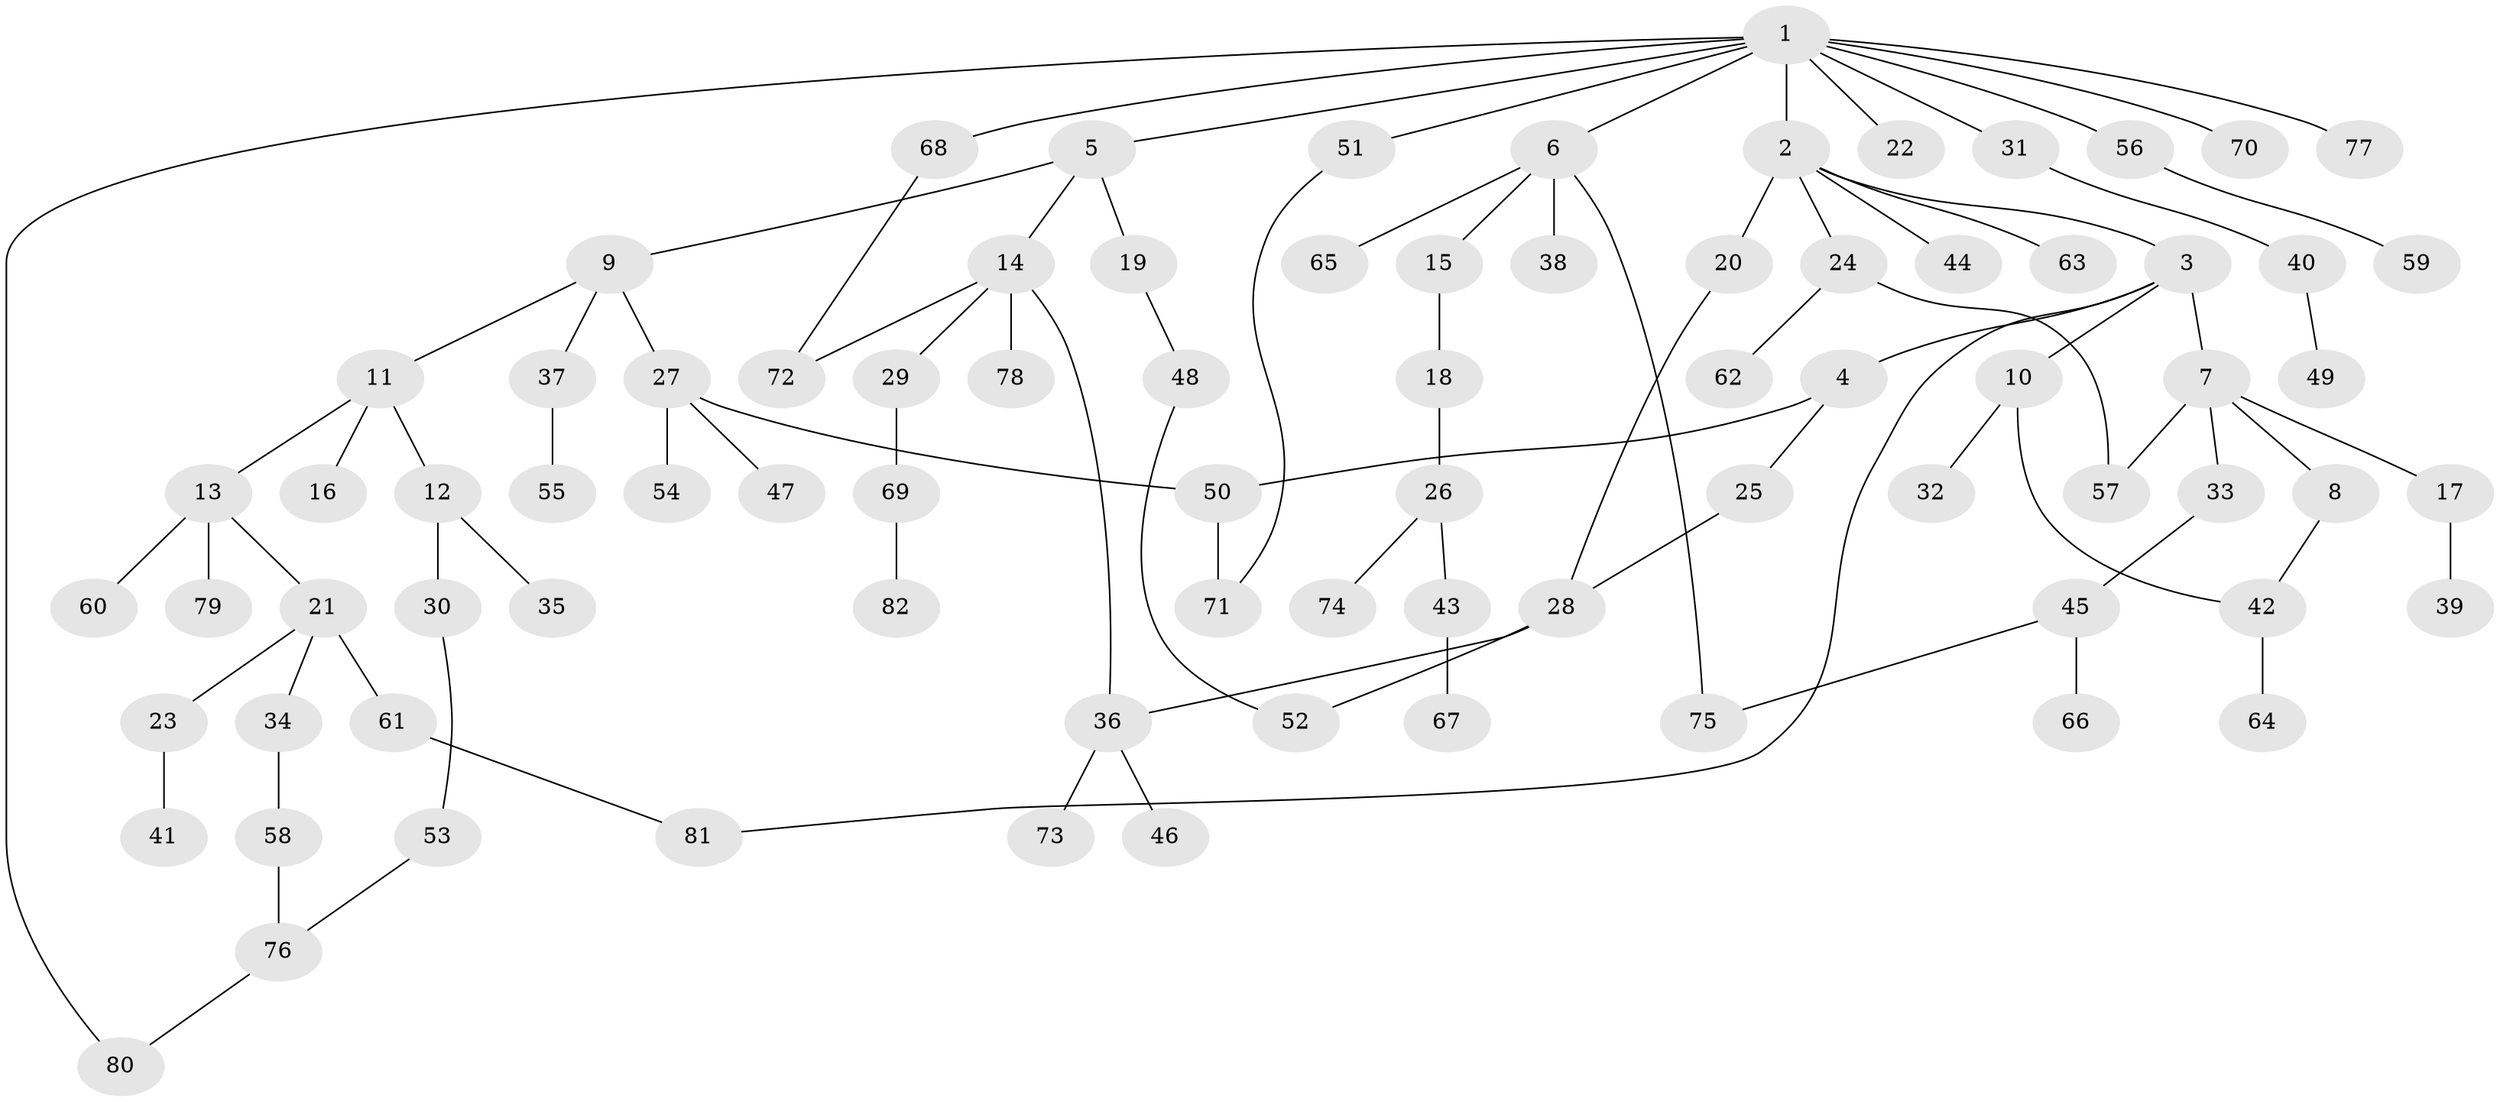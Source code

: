// Generated by graph-tools (version 1.1) at 2025/34/03/09/25 02:34:20]
// undirected, 82 vertices, 93 edges
graph export_dot {
graph [start="1"]
  node [color=gray90,style=filled];
  1;
  2;
  3;
  4;
  5;
  6;
  7;
  8;
  9;
  10;
  11;
  12;
  13;
  14;
  15;
  16;
  17;
  18;
  19;
  20;
  21;
  22;
  23;
  24;
  25;
  26;
  27;
  28;
  29;
  30;
  31;
  32;
  33;
  34;
  35;
  36;
  37;
  38;
  39;
  40;
  41;
  42;
  43;
  44;
  45;
  46;
  47;
  48;
  49;
  50;
  51;
  52;
  53;
  54;
  55;
  56;
  57;
  58;
  59;
  60;
  61;
  62;
  63;
  64;
  65;
  66;
  67;
  68;
  69;
  70;
  71;
  72;
  73;
  74;
  75;
  76;
  77;
  78;
  79;
  80;
  81;
  82;
  1 -- 2;
  1 -- 5;
  1 -- 6;
  1 -- 22;
  1 -- 31;
  1 -- 51;
  1 -- 56;
  1 -- 68;
  1 -- 70;
  1 -- 77;
  1 -- 80;
  2 -- 3;
  2 -- 20;
  2 -- 24;
  2 -- 44;
  2 -- 63;
  3 -- 4;
  3 -- 7;
  3 -- 10;
  3 -- 81;
  4 -- 25;
  4 -- 50;
  5 -- 9;
  5 -- 14;
  5 -- 19;
  6 -- 15;
  6 -- 38;
  6 -- 65;
  6 -- 75;
  7 -- 8;
  7 -- 17;
  7 -- 33;
  7 -- 57;
  8 -- 42;
  9 -- 11;
  9 -- 27;
  9 -- 37;
  10 -- 32;
  10 -- 42;
  11 -- 12;
  11 -- 13;
  11 -- 16;
  12 -- 30;
  12 -- 35;
  13 -- 21;
  13 -- 60;
  13 -- 79;
  14 -- 29;
  14 -- 36;
  14 -- 78;
  14 -- 72;
  15 -- 18;
  17 -- 39;
  18 -- 26;
  19 -- 48;
  20 -- 28;
  21 -- 23;
  21 -- 34;
  21 -- 61;
  23 -- 41;
  24 -- 62;
  24 -- 57;
  25 -- 28;
  26 -- 43;
  26 -- 74;
  27 -- 47;
  27 -- 50;
  27 -- 54;
  28 -- 52;
  28 -- 36;
  29 -- 69;
  30 -- 53;
  31 -- 40;
  33 -- 45;
  34 -- 58;
  36 -- 46;
  36 -- 73;
  37 -- 55;
  40 -- 49;
  42 -- 64;
  43 -- 67;
  45 -- 66;
  45 -- 75;
  48 -- 52;
  50 -- 71;
  51 -- 71;
  53 -- 76;
  56 -- 59;
  58 -- 76;
  61 -- 81;
  68 -- 72;
  69 -- 82;
  76 -- 80;
}
